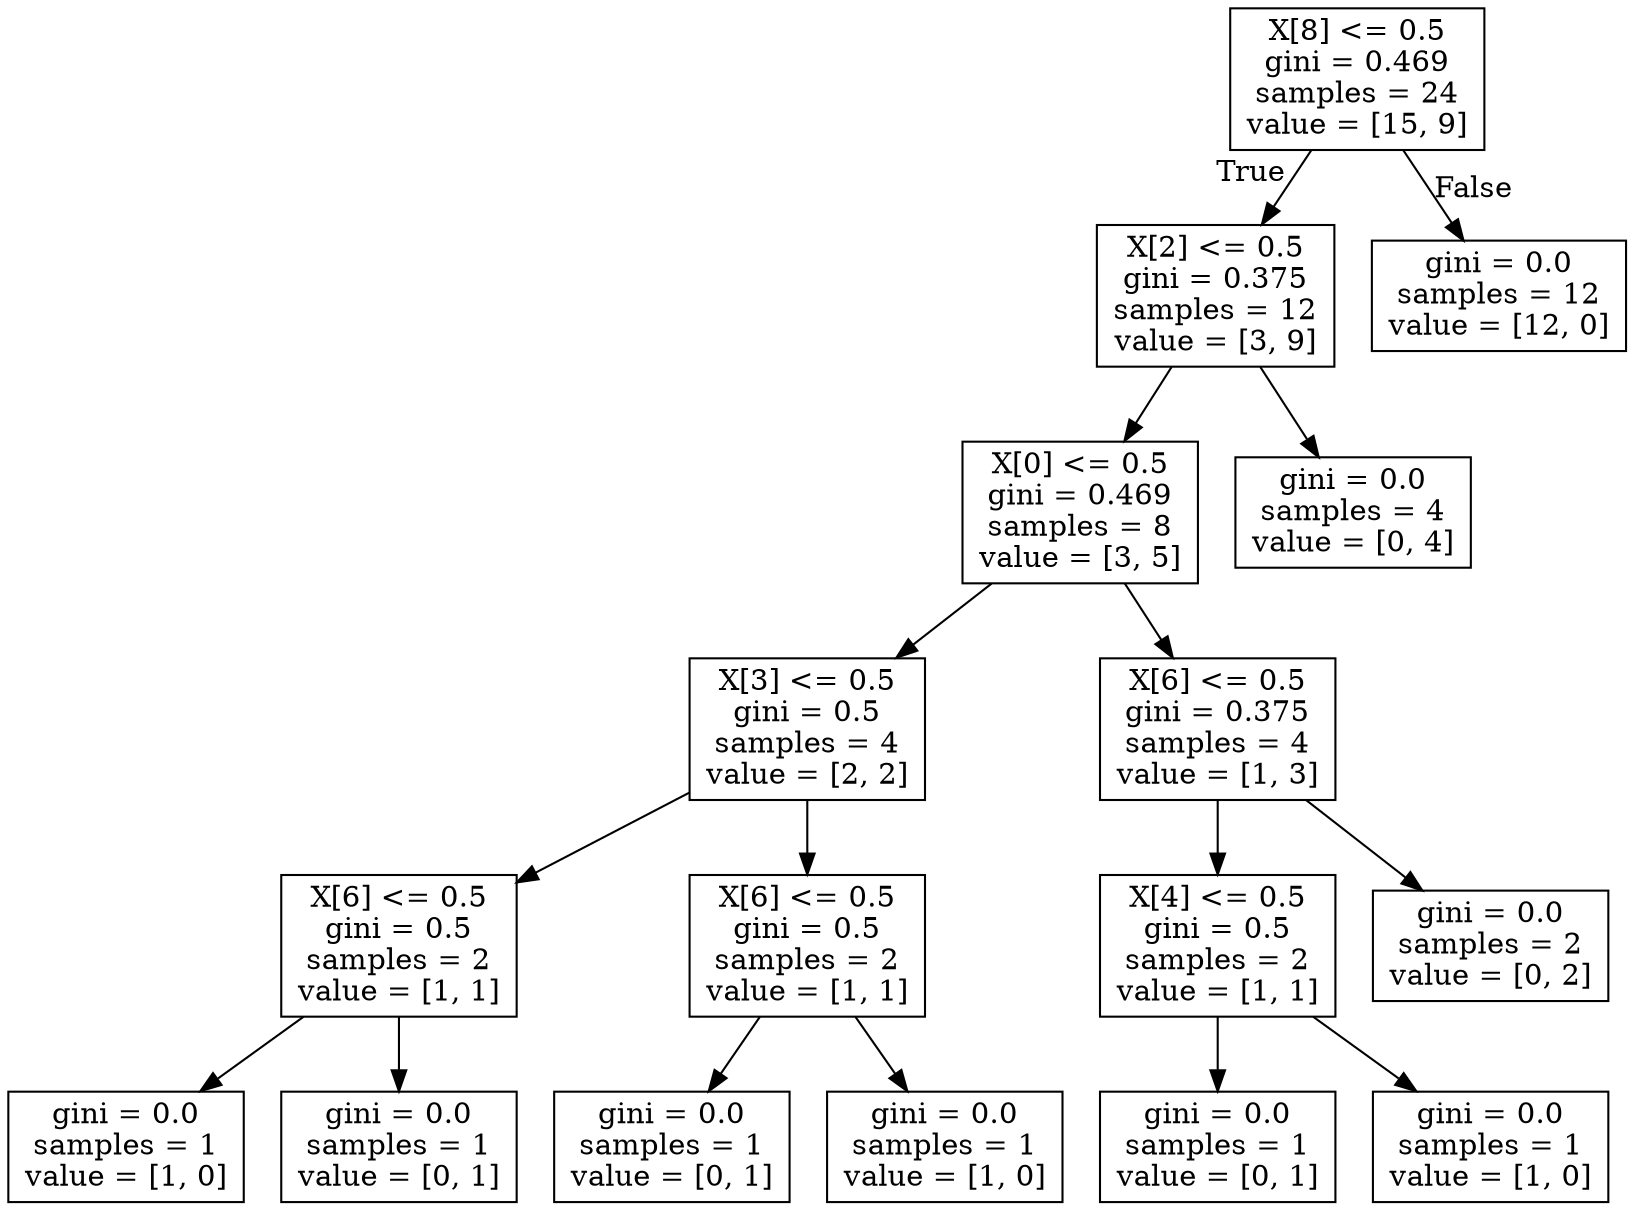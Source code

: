 digraph Tree {
node [shape=box] ;
0 [label="X[8] <= 0.5\ngini = 0.469\nsamples = 24\nvalue = [15, 9]"] ;
1 [label="X[2] <= 0.5\ngini = 0.375\nsamples = 12\nvalue = [3, 9]"] ;
0 -> 1 [labeldistance=2.5, labelangle=45, headlabel="True"] ;
2 [label="X[0] <= 0.5\ngini = 0.469\nsamples = 8\nvalue = [3, 5]"] ;
1 -> 2 ;
3 [label="X[3] <= 0.5\ngini = 0.5\nsamples = 4\nvalue = [2, 2]"] ;
2 -> 3 ;
4 [label="X[6] <= 0.5\ngini = 0.5\nsamples = 2\nvalue = [1, 1]"] ;
3 -> 4 ;
5 [label="gini = 0.0\nsamples = 1\nvalue = [1, 0]"] ;
4 -> 5 ;
6 [label="gini = 0.0\nsamples = 1\nvalue = [0, 1]"] ;
4 -> 6 ;
7 [label="X[6] <= 0.5\ngini = 0.5\nsamples = 2\nvalue = [1, 1]"] ;
3 -> 7 ;
8 [label="gini = 0.0\nsamples = 1\nvalue = [0, 1]"] ;
7 -> 8 ;
9 [label="gini = 0.0\nsamples = 1\nvalue = [1, 0]"] ;
7 -> 9 ;
10 [label="X[6] <= 0.5\ngini = 0.375\nsamples = 4\nvalue = [1, 3]"] ;
2 -> 10 ;
11 [label="X[4] <= 0.5\ngini = 0.5\nsamples = 2\nvalue = [1, 1]"] ;
10 -> 11 ;
12 [label="gini = 0.0\nsamples = 1\nvalue = [0, 1]"] ;
11 -> 12 ;
13 [label="gini = 0.0\nsamples = 1\nvalue = [1, 0]"] ;
11 -> 13 ;
14 [label="gini = 0.0\nsamples = 2\nvalue = [0, 2]"] ;
10 -> 14 ;
15 [label="gini = 0.0\nsamples = 4\nvalue = [0, 4]"] ;
1 -> 15 ;
16 [label="gini = 0.0\nsamples = 12\nvalue = [12, 0]"] ;
0 -> 16 [labeldistance=2.5, labelangle=-45, headlabel="False"] ;
}